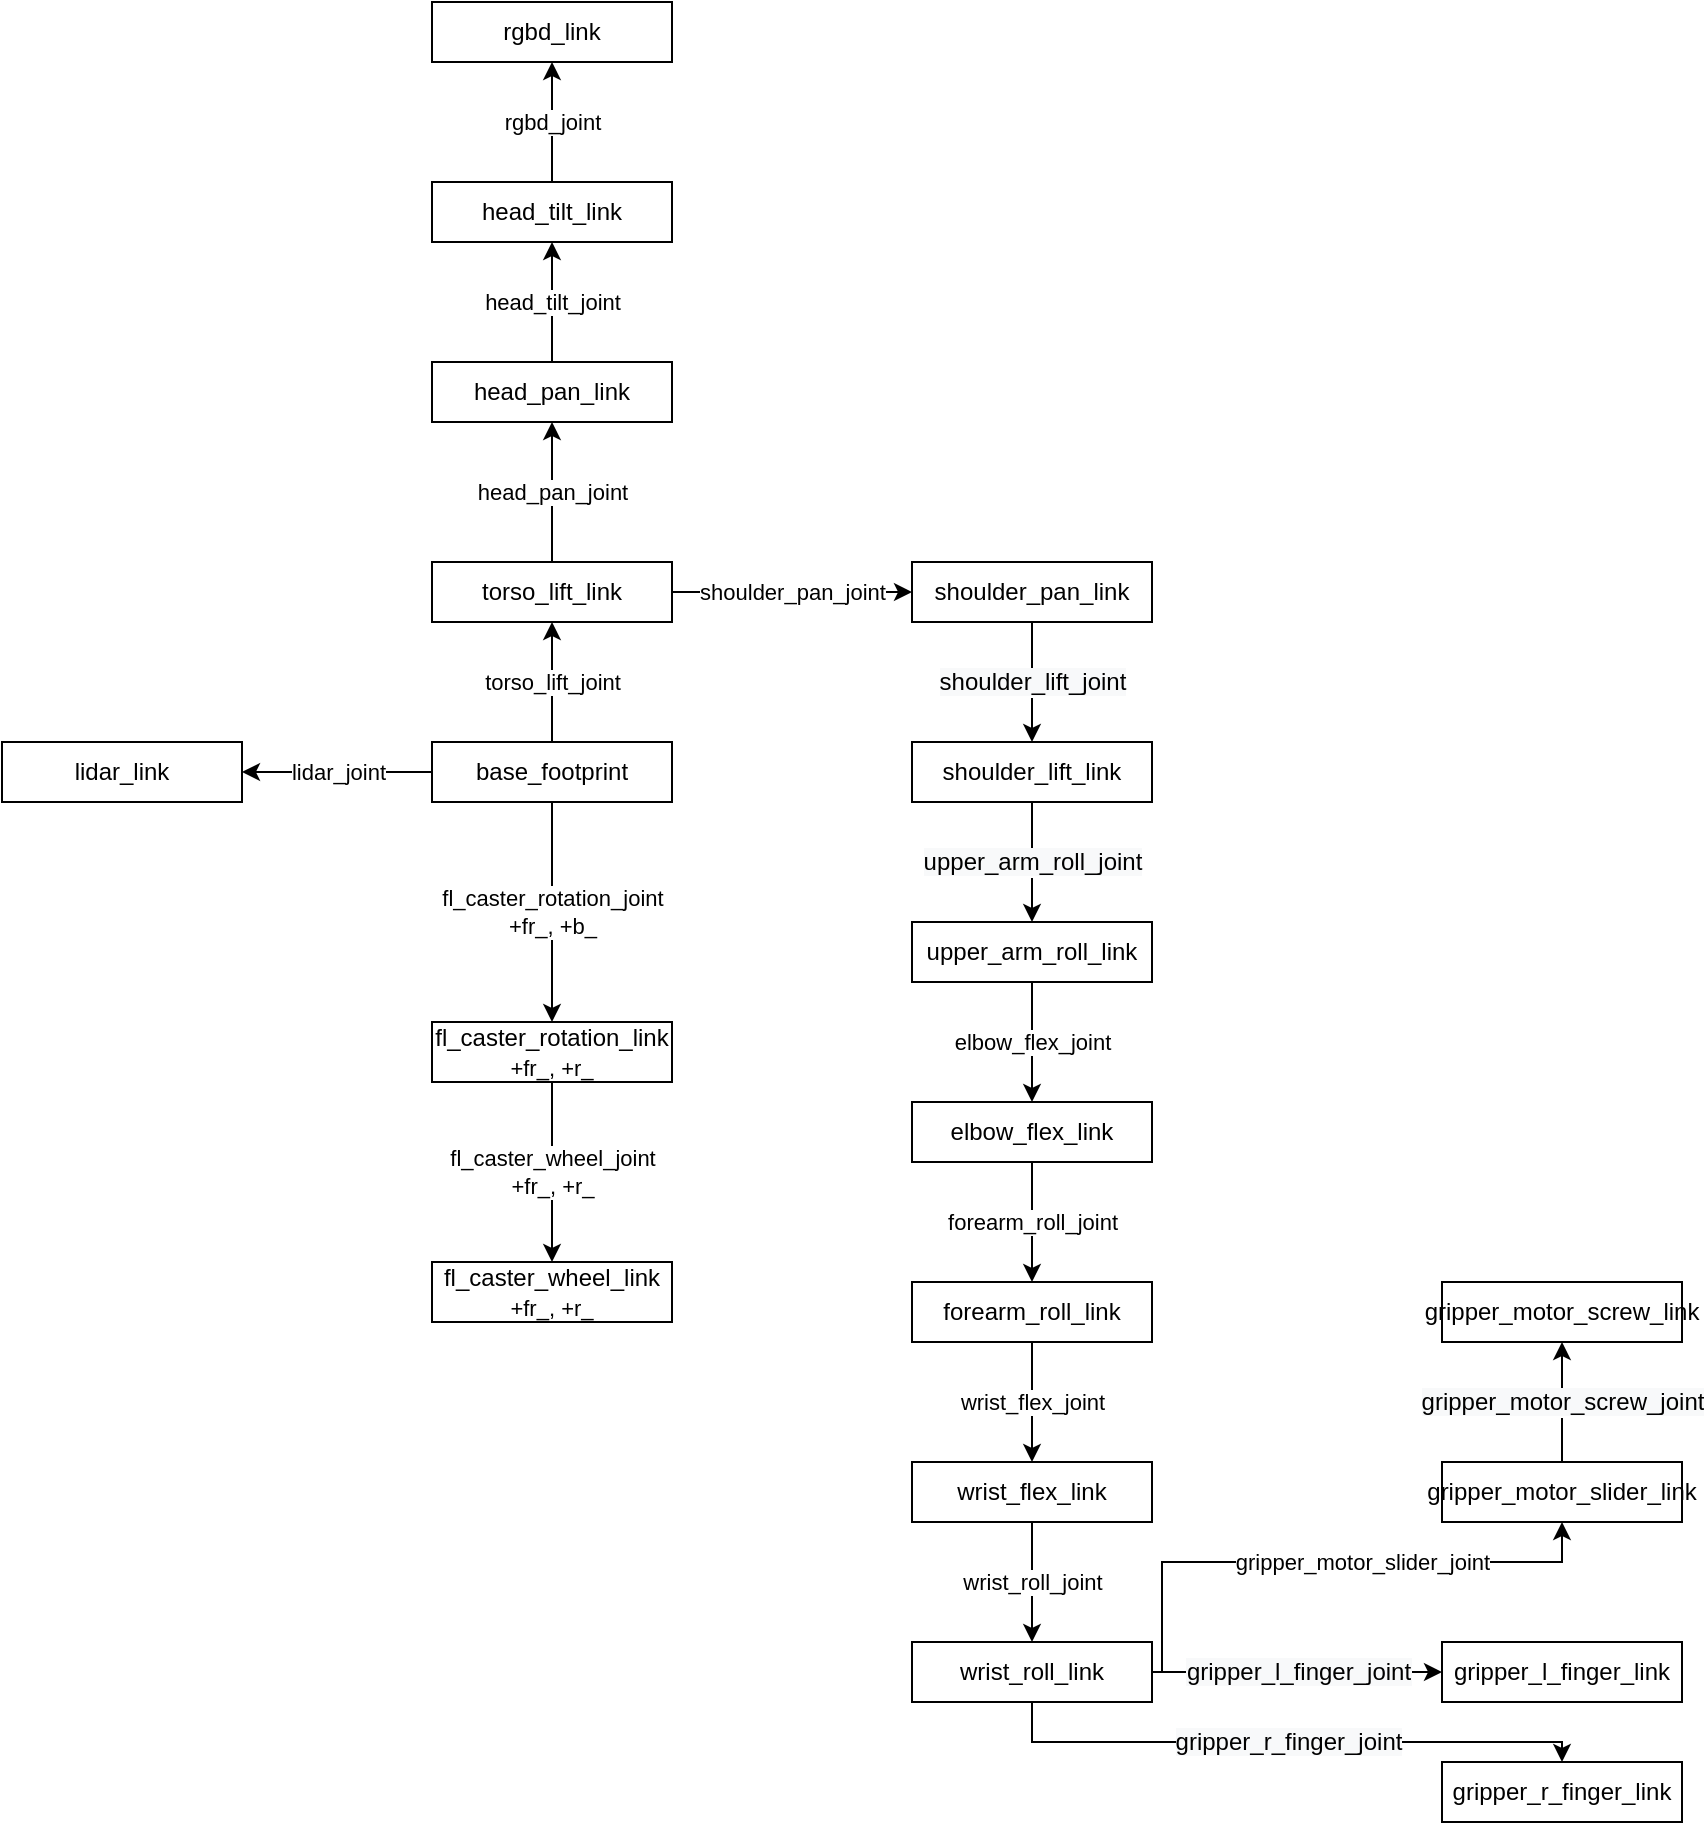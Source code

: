 <mxfile version="14.1.8" type="device"><diagram id="XaCJmowmkIRUuzUl8lDG" name="Page-1"><mxGraphModel dx="1952" dy="2100" grid="1" gridSize="10" guides="1" tooltips="1" connect="1" arrows="1" fold="1" page="1" pageScale="1" pageWidth="850" pageHeight="1100" math="0" shadow="0"><root><mxCell id="0"/><mxCell id="1" parent="0"/><mxCell id="b5R5V3zOFw6U6Ul5AaZz-3" value="fl_caster_rotation_joint&lt;br&gt;+fr_, +b_" style="edgeStyle=orthogonalEdgeStyle;rounded=0;orthogonalLoop=1;jettySize=auto;html=1;" parent="1" source="b5R5V3zOFw6U6Ul5AaZz-1" target="b5R5V3zOFw6U6Ul5AaZz-2" edge="1"><mxGeometry relative="1" as="geometry"/></mxCell><mxCell id="b5R5V3zOFw6U6Ul5AaZz-7" value="torso_lift_joint" style="edgeStyle=orthogonalEdgeStyle;rounded=0;orthogonalLoop=1;jettySize=auto;html=1;" parent="1" source="b5R5V3zOFw6U6Ul5AaZz-1" target="b5R5V3zOFw6U6Ul5AaZz-6" edge="1"><mxGeometry relative="1" as="geometry"/></mxCell><mxCell id="b5R5V3zOFw6U6Ul5AaZz-38" value="lidar_joint" style="edgeStyle=orthogonalEdgeStyle;rounded=0;orthogonalLoop=1;jettySize=auto;html=1;" parent="1" source="b5R5V3zOFw6U6Ul5AaZz-1" target="b5R5V3zOFw6U6Ul5AaZz-36" edge="1"><mxGeometry relative="1" as="geometry"/></mxCell><mxCell id="b5R5V3zOFw6U6Ul5AaZz-1" value="base_footprint" style="rounded=0;whiteSpace=wrap;html=1;" parent="1" vertex="1"><mxGeometry x="65" y="350" width="120" height="30" as="geometry"/></mxCell><mxCell id="b5R5V3zOFw6U6Ul5AaZz-5" value="fl_caster_wheel_joint&lt;br&gt;+fr_, +r_" style="edgeStyle=orthogonalEdgeStyle;rounded=0;orthogonalLoop=1;jettySize=auto;html=1;" parent="1" source="b5R5V3zOFw6U6Ul5AaZz-2" target="b5R5V3zOFw6U6Ul5AaZz-4" edge="1"><mxGeometry relative="1" as="geometry"/></mxCell><mxCell id="b5R5V3zOFw6U6Ul5AaZz-2" value="fl_caster_rotation_link&lt;br&gt;&lt;span style=&quot;font-size: 11px ; background-color: rgb(255 , 255 , 255)&quot;&gt;+fr_, +r_&lt;/span&gt;" style="rounded=0;whiteSpace=wrap;html=1;" parent="1" vertex="1"><mxGeometry x="65" y="490" width="120" height="30" as="geometry"/></mxCell><mxCell id="b5R5V3zOFw6U6Ul5AaZz-4" value="fl_caster_wheel_link&lt;br&gt;&lt;span style=&quot;font-size: 11px ; background-color: rgb(255 , 255 , 255)&quot;&gt;+fr_, +r_&lt;/span&gt;" style="rounded=0;whiteSpace=wrap;html=1;" parent="1" vertex="1"><mxGeometry x="65" y="610" width="120" height="30" as="geometry"/></mxCell><mxCell id="b5R5V3zOFw6U6Ul5AaZz-9" value="head_pan_joint" style="edgeStyle=orthogonalEdgeStyle;rounded=0;orthogonalLoop=1;jettySize=auto;html=1;" parent="1" source="b5R5V3zOFw6U6Ul5AaZz-6" target="b5R5V3zOFw6U6Ul5AaZz-8" edge="1"><mxGeometry relative="1" as="geometry"/></mxCell><mxCell id="b5R5V3zOFw6U6Ul5AaZz-13" value="shoulder_pan_joint" style="edgeStyle=orthogonalEdgeStyle;rounded=0;orthogonalLoop=1;jettySize=auto;html=1;" parent="1" source="b5R5V3zOFw6U6Ul5AaZz-6" target="b5R5V3zOFw6U6Ul5AaZz-12" edge="1"><mxGeometry relative="1" as="geometry"/></mxCell><mxCell id="b5R5V3zOFw6U6Ul5AaZz-6" value="torso_lift_link" style="rounded=0;whiteSpace=wrap;html=1;" parent="1" vertex="1"><mxGeometry x="65" y="260" width="120" height="30" as="geometry"/></mxCell><mxCell id="b5R5V3zOFw6U6Ul5AaZz-11" value="head_tilt_joint" style="edgeStyle=orthogonalEdgeStyle;rounded=0;orthogonalLoop=1;jettySize=auto;html=1;" parent="1" source="b5R5V3zOFw6U6Ul5AaZz-8" target="b5R5V3zOFw6U6Ul5AaZz-10" edge="1"><mxGeometry relative="1" as="geometry"/></mxCell><mxCell id="b5R5V3zOFw6U6Ul5AaZz-8" value="head_pan_link" style="rounded=0;whiteSpace=wrap;html=1;" parent="1" vertex="1"><mxGeometry x="65" y="160" width="120" height="30" as="geometry"/></mxCell><mxCell id="b5R5V3zOFw6U6Ul5AaZz-35" value="rgbd_joint" style="edgeStyle=orthogonalEdgeStyle;rounded=0;orthogonalLoop=1;jettySize=auto;html=1;" parent="1" source="b5R5V3zOFw6U6Ul5AaZz-10" target="b5R5V3zOFw6U6Ul5AaZz-34" edge="1"><mxGeometry relative="1" as="geometry"/></mxCell><mxCell id="b5R5V3zOFw6U6Ul5AaZz-10" value="head_tilt_link" style="rounded=0;whiteSpace=wrap;html=1;" parent="1" vertex="1"><mxGeometry x="65" y="70" width="120" height="30" as="geometry"/></mxCell><mxCell id="b5R5V3zOFw6U6Ul5AaZz-15" value="&lt;span style=&quot;font-size: 12px ; background-color: rgb(248 , 249 , 250)&quot;&gt;shoulder_lift_joint&lt;/span&gt;" style="edgeStyle=orthogonalEdgeStyle;rounded=0;orthogonalLoop=1;jettySize=auto;html=1;" parent="1" source="b5R5V3zOFw6U6Ul5AaZz-12" target="b5R5V3zOFw6U6Ul5AaZz-14" edge="1"><mxGeometry relative="1" as="geometry"/></mxCell><mxCell id="b5R5V3zOFw6U6Ul5AaZz-12" value="shoulder_pan_link" style="rounded=0;whiteSpace=wrap;html=1;" parent="1" vertex="1"><mxGeometry x="305" y="260" width="120" height="30" as="geometry"/></mxCell><mxCell id="b5R5V3zOFw6U6Ul5AaZz-17" value="&lt;span style=&quot;font-size: 12px ; background-color: rgb(248 , 249 , 250)&quot;&gt;upper_arm_roll_joint&lt;/span&gt;" style="edgeStyle=orthogonalEdgeStyle;rounded=0;orthogonalLoop=1;jettySize=auto;html=1;" parent="1" source="b5R5V3zOFw6U6Ul5AaZz-14" target="b5R5V3zOFw6U6Ul5AaZz-16" edge="1"><mxGeometry relative="1" as="geometry"/></mxCell><mxCell id="b5R5V3zOFw6U6Ul5AaZz-14" value="shoulder_lift_link" style="rounded=0;whiteSpace=wrap;html=1;" parent="1" vertex="1"><mxGeometry x="305" y="350" width="120" height="30" as="geometry"/></mxCell><mxCell id="b5R5V3zOFw6U6Ul5AaZz-19" value="elbow_flex_joint" style="edgeStyle=orthogonalEdgeStyle;rounded=0;orthogonalLoop=1;jettySize=auto;html=1;" parent="1" source="b5R5V3zOFw6U6Ul5AaZz-16" target="b5R5V3zOFw6U6Ul5AaZz-18" edge="1"><mxGeometry relative="1" as="geometry"/></mxCell><mxCell id="b5R5V3zOFw6U6Ul5AaZz-16" value="upper_arm_roll_link" style="rounded=0;whiteSpace=wrap;html=1;" parent="1" vertex="1"><mxGeometry x="305" y="440" width="120" height="30" as="geometry"/></mxCell><mxCell id="b5R5V3zOFw6U6Ul5AaZz-21" value="forearm_roll_joint" style="edgeStyle=orthogonalEdgeStyle;rounded=0;orthogonalLoop=1;jettySize=auto;html=1;" parent="1" source="b5R5V3zOFw6U6Ul5AaZz-18" target="b5R5V3zOFw6U6Ul5AaZz-20" edge="1"><mxGeometry relative="1" as="geometry"/></mxCell><mxCell id="b5R5V3zOFw6U6Ul5AaZz-18" value="elbow_flex_link" style="rounded=0;whiteSpace=wrap;html=1;" parent="1" vertex="1"><mxGeometry x="305" y="530" width="120" height="30" as="geometry"/></mxCell><mxCell id="b5R5V3zOFw6U6Ul5AaZz-23" value="wrist_flex_joint" style="edgeStyle=orthogonalEdgeStyle;rounded=0;orthogonalLoop=1;jettySize=auto;html=1;" parent="1" source="b5R5V3zOFw6U6Ul5AaZz-20" target="b5R5V3zOFw6U6Ul5AaZz-22" edge="1"><mxGeometry relative="1" as="geometry"/></mxCell><mxCell id="b5R5V3zOFw6U6Ul5AaZz-20" value="forearm_roll_link" style="rounded=0;whiteSpace=wrap;html=1;" parent="1" vertex="1"><mxGeometry x="305" y="620" width="120" height="30" as="geometry"/></mxCell><mxCell id="b5R5V3zOFw6U6Ul5AaZz-25" value="wrist_roll_joint" style="edgeStyle=orthogonalEdgeStyle;rounded=0;orthogonalLoop=1;jettySize=auto;html=1;" parent="1" source="b5R5V3zOFw6U6Ul5AaZz-22" target="b5R5V3zOFw6U6Ul5AaZz-24" edge="1"><mxGeometry relative="1" as="geometry"/></mxCell><mxCell id="b5R5V3zOFw6U6Ul5AaZz-22" value="wrist_flex_link" style="rounded=0;whiteSpace=wrap;html=1;" parent="1" vertex="1"><mxGeometry x="305" y="710" width="120" height="30" as="geometry"/></mxCell><mxCell id="b5R5V3zOFw6U6Ul5AaZz-27" value="&lt;span style=&quot;font-size: 12px ; background-color: rgb(248 , 249 , 250)&quot;&gt;gripper_l_finger_joint&lt;/span&gt;" style="edgeStyle=orthogonalEdgeStyle;rounded=0;orthogonalLoop=1;jettySize=auto;html=1;" parent="1" source="b5R5V3zOFw6U6Ul5AaZz-24" target="b5R5V3zOFw6U6Ul5AaZz-26" edge="1"><mxGeometry relative="1" as="geometry"/></mxCell><mxCell id="b5R5V3zOFw6U6Ul5AaZz-29" value="gripper_motor_slider_joint" style="edgeStyle=orthogonalEdgeStyle;rounded=0;orthogonalLoop=1;jettySize=auto;html=1;" parent="1" source="b5R5V3zOFw6U6Ul5AaZz-24" target="b5R5V3zOFw6U6Ul5AaZz-28" edge="1"><mxGeometry x="0.143" relative="1" as="geometry"><Array as="points"><mxPoint x="430" y="815"/><mxPoint x="430" y="760"/><mxPoint x="630" y="760"/></Array><mxPoint as="offset"/></mxGeometry></mxCell><mxCell id="b5R5V3zOFw6U6Ul5AaZz-31" value="&lt;span style=&quot;font-size: 12px ; background-color: rgb(248 , 249 , 250)&quot;&gt;gripper_r_finger_joint&lt;/span&gt;" style="edgeStyle=orthogonalEdgeStyle;rounded=0;orthogonalLoop=1;jettySize=auto;html=1;" parent="1" source="b5R5V3zOFw6U6Ul5AaZz-24" target="b5R5V3zOFw6U6Ul5AaZz-30" edge="1"><mxGeometry relative="1" as="geometry"><Array as="points"><mxPoint x="365" y="850"/><mxPoint x="630" y="850"/></Array></mxGeometry></mxCell><mxCell id="b5R5V3zOFw6U6Ul5AaZz-24" value="wrist_roll_link" style="rounded=0;whiteSpace=wrap;html=1;" parent="1" vertex="1"><mxGeometry x="305" y="800" width="120" height="30" as="geometry"/></mxCell><mxCell id="b5R5V3zOFw6U6Ul5AaZz-26" value="gripper_l_finger_link" style="rounded=0;whiteSpace=wrap;html=1;" parent="1" vertex="1"><mxGeometry x="570" y="800" width="120" height="30" as="geometry"/></mxCell><mxCell id="b5R5V3zOFw6U6Ul5AaZz-33" value="&lt;span style=&quot;font-size: 12px ; background-color: rgb(248 , 249 , 250)&quot;&gt;gripper_motor_screw_joint&lt;/span&gt;" style="edgeStyle=orthogonalEdgeStyle;rounded=0;orthogonalLoop=1;jettySize=auto;html=1;" parent="1" source="b5R5V3zOFw6U6Ul5AaZz-28" target="b5R5V3zOFw6U6Ul5AaZz-32" edge="1"><mxGeometry relative="1" as="geometry"/></mxCell><mxCell id="b5R5V3zOFw6U6Ul5AaZz-28" value="gripper_motor_slider_link" style="rounded=0;whiteSpace=wrap;html=1;" parent="1" vertex="1"><mxGeometry x="570" y="710" width="120" height="30" as="geometry"/></mxCell><mxCell id="b5R5V3zOFw6U6Ul5AaZz-30" value="gripper_r_finger_link" style="rounded=0;whiteSpace=wrap;html=1;" parent="1" vertex="1"><mxGeometry x="570" y="860" width="120" height="30" as="geometry"/></mxCell><mxCell id="b5R5V3zOFw6U6Ul5AaZz-32" value="gripper_motor_screw_link" style="rounded=0;whiteSpace=wrap;html=1;" parent="1" vertex="1"><mxGeometry x="570" y="620" width="120" height="30" as="geometry"/></mxCell><mxCell id="b5R5V3zOFw6U6Ul5AaZz-34" value="rgbd_link" style="rounded=0;whiteSpace=wrap;html=1;" parent="1" vertex="1"><mxGeometry x="65" y="-20" width="120" height="30" as="geometry"/></mxCell><mxCell id="b5R5V3zOFw6U6Ul5AaZz-36" value="lidar_link" style="rounded=0;whiteSpace=wrap;html=1;" parent="1" vertex="1"><mxGeometry x="-150" y="350" width="120" height="30" as="geometry"/></mxCell></root></mxGraphModel></diagram></mxfile>